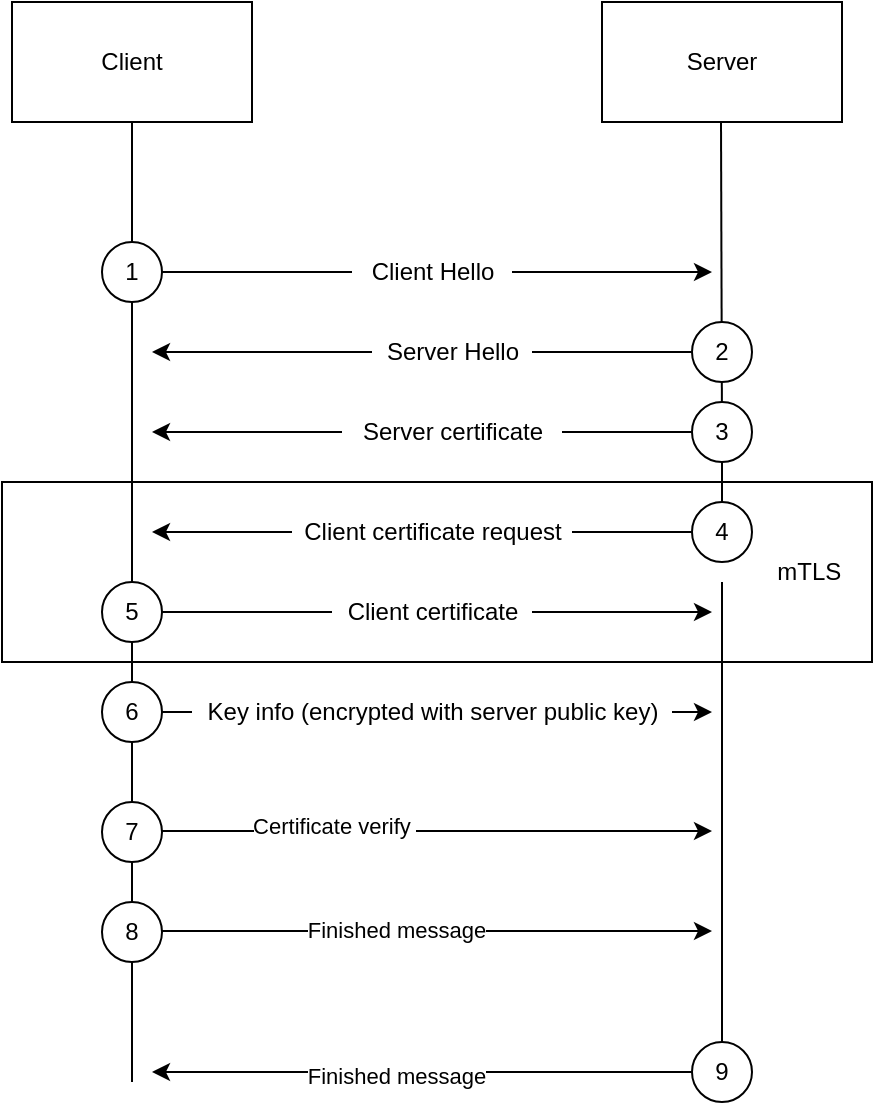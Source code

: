 <mxfile version="15.4.0" type="device"><diagram id="_IlkmuMmphyrSwepMUEq" name="Page-1"><mxGraphModel dx="1086" dy="966" grid="0" gridSize="10" guides="1" tooltips="1" connect="1" arrows="1" fold="1" page="1" pageScale="1" pageWidth="850" pageHeight="1100" math="0" shadow="0"><root><mxCell id="0"/><mxCell id="1" parent="0"/><mxCell id="yjSAMTGXJ29s8t_x0H3t-4" style="edgeStyle=none;rounded=0;orthogonalLoop=1;jettySize=auto;html=1;exitX=0.5;exitY=1;exitDx=0;exitDy=0;strokeColor=default;endArrow=none;endFill=0;startArrow=none;" edge="1" parent="1" source="yjSAMTGXJ29s8t_x0H3t-6"><mxGeometry relative="1" as="geometry"><mxPoint x="190" y="700" as="targetPoint"/></mxGeometry></mxCell><mxCell id="yjSAMTGXJ29s8t_x0H3t-2" value="Client" style="whiteSpace=wrap;html=1;" vertex="1" parent="1"><mxGeometry x="130" y="160" width="120" height="60" as="geometry"/></mxCell><mxCell id="yjSAMTGXJ29s8t_x0H3t-3" value="Server" style="whiteSpace=wrap;html=1;" vertex="1" parent="1"><mxGeometry x="425" y="160" width="120" height="60" as="geometry"/></mxCell><mxCell id="yjSAMTGXJ29s8t_x0H3t-5" style="edgeStyle=none;rounded=0;orthogonalLoop=1;jettySize=auto;html=1;exitX=0.5;exitY=1;exitDx=0;exitDy=0;strokeColor=default;endArrow=none;endFill=0;startArrow=none;" edge="1" parent="1" source="yjSAMTGXJ29s8t_x0H3t-19"><mxGeometry relative="1" as="geometry"><mxPoint x="485" y="700" as="targetPoint"/><mxPoint x="484.5" y="230" as="sourcePoint"/></mxGeometry></mxCell><mxCell id="yjSAMTGXJ29s8t_x0H3t-21" style="edgeStyle=none;rounded=0;orthogonalLoop=1;jettySize=auto;html=1;endArrow=classic;endFill=1;strokeColor=default;startArrow=none;" edge="1" parent="1" source="yjSAMTGXJ29s8t_x0H3t-29"><mxGeometry relative="1" as="geometry"><mxPoint x="480" y="295" as="targetPoint"/></mxGeometry></mxCell><mxCell id="yjSAMTGXJ29s8t_x0H3t-6" value="1" style="ellipse;whiteSpace=wrap;html=1;" vertex="1" parent="1"><mxGeometry x="175" y="280" width="30" height="30" as="geometry"/></mxCell><mxCell id="yjSAMTGXJ29s8t_x0H3t-7" value="" style="edgeStyle=none;rounded=0;orthogonalLoop=1;jettySize=auto;html=1;exitX=0.5;exitY=1;exitDx=0;exitDy=0;strokeColor=default;endArrow=none;endFill=0;" edge="1" parent="1" source="yjSAMTGXJ29s8t_x0H3t-2" target="yjSAMTGXJ29s8t_x0H3t-6"><mxGeometry relative="1" as="geometry"><mxPoint x="190" y="560" as="targetPoint"/><mxPoint x="190" y="220" as="sourcePoint"/></mxGeometry></mxCell><mxCell id="yjSAMTGXJ29s8t_x0H3t-22" style="edgeStyle=none;rounded=0;orthogonalLoop=1;jettySize=auto;html=1;endArrow=classic;endFill=1;strokeColor=default;startArrow=none;" edge="1" parent="1" source="yjSAMTGXJ29s8t_x0H3t-32"><mxGeometry relative="1" as="geometry"><mxPoint x="200" y="375" as="targetPoint"/></mxGeometry></mxCell><mxCell id="yjSAMTGXJ29s8t_x0H3t-8" value="3" style="ellipse;whiteSpace=wrap;html=1;" vertex="1" parent="1"><mxGeometry x="470" y="360" width="30" height="30" as="geometry"/></mxCell><mxCell id="yjSAMTGXJ29s8t_x0H3t-9" value="" style="edgeStyle=none;rounded=0;orthogonalLoop=1;jettySize=auto;html=1;exitX=0.5;exitY=1;exitDx=0;exitDy=0;strokeColor=default;endArrow=none;endFill=0;" edge="1" parent="1" target="yjSAMTGXJ29s8t_x0H3t-8"><mxGeometry relative="1" as="geometry"><mxPoint x="484.5" y="560" as="targetPoint"/><mxPoint x="484.5" y="220" as="sourcePoint"/></mxGeometry></mxCell><mxCell id="yjSAMTGXJ29s8t_x0H3t-24" style="edgeStyle=none;rounded=0;orthogonalLoop=1;jettySize=auto;html=1;endArrow=classic;endFill=1;strokeColor=default;startArrow=none;" edge="1" parent="1" source="yjSAMTGXJ29s8t_x0H3t-34"><mxGeometry relative="1" as="geometry"><mxPoint x="200" y="425" as="targetPoint"/></mxGeometry></mxCell><mxCell id="yjSAMTGXJ29s8t_x0H3t-10" value="4" style="ellipse;whiteSpace=wrap;html=1;" vertex="1" parent="1"><mxGeometry x="470" y="410" width="30" height="30" as="geometry"/></mxCell><mxCell id="yjSAMTGXJ29s8t_x0H3t-12" value="" style="edgeStyle=none;rounded=0;orthogonalLoop=1;jettySize=auto;html=1;exitX=0.5;exitY=1;exitDx=0;exitDy=0;strokeColor=default;endArrow=none;endFill=0;startArrow=none;" edge="1" parent="1" source="yjSAMTGXJ29s8t_x0H3t-8" target="yjSAMTGXJ29s8t_x0H3t-10"><mxGeometry relative="1" as="geometry"><mxPoint x="484.5" y="600" as="targetPoint"/><mxPoint x="485" y="390" as="sourcePoint"/></mxGeometry></mxCell><mxCell id="yjSAMTGXJ29s8t_x0H3t-23" style="edgeStyle=none;rounded=0;orthogonalLoop=1;jettySize=auto;html=1;exitX=1;exitY=0.5;exitDx=0;exitDy=0;endArrow=classic;endFill=1;strokeColor=default;startArrow=none;" edge="1" parent="1" source="yjSAMTGXJ29s8t_x0H3t-36"><mxGeometry relative="1" as="geometry"><mxPoint x="480" y="465" as="targetPoint"/></mxGeometry></mxCell><mxCell id="yjSAMTGXJ29s8t_x0H3t-13" value="5" style="ellipse;whiteSpace=wrap;html=1;" vertex="1" parent="1"><mxGeometry x="175" y="450" width="30" height="30" as="geometry"/></mxCell><mxCell id="yjSAMTGXJ29s8t_x0H3t-25" style="edgeStyle=none;rounded=0;orthogonalLoop=1;jettySize=auto;html=1;endArrow=classic;endFill=1;strokeColor=default;startArrow=none;" edge="1" parent="1" source="yjSAMTGXJ29s8t_x0H3t-38"><mxGeometry relative="1" as="geometry"><mxPoint x="480" y="515" as="targetPoint"/></mxGeometry></mxCell><mxCell id="yjSAMTGXJ29s8t_x0H3t-14" value="6" style="ellipse;whiteSpace=wrap;html=1;" vertex="1" parent="1"><mxGeometry x="175" y="500" width="30" height="30" as="geometry"/></mxCell><mxCell id="yjSAMTGXJ29s8t_x0H3t-15" value="" style="edgeStyle=none;rounded=0;orthogonalLoop=1;jettySize=auto;html=1;exitX=0.5;exitY=1;exitDx=0;exitDy=0;strokeColor=default;endArrow=none;endFill=0;startArrow=none;" edge="1" parent="1" source="yjSAMTGXJ29s8t_x0H3t-13" target="yjSAMTGXJ29s8t_x0H3t-14"><mxGeometry relative="1" as="geometry"><mxPoint x="189.5" y="690" as="targetPoint"/><mxPoint x="190" y="480" as="sourcePoint"/></mxGeometry></mxCell><mxCell id="yjSAMTGXJ29s8t_x0H3t-16" value="7" style="ellipse;whiteSpace=wrap;html=1;" vertex="1" parent="1"><mxGeometry x="175" y="560" width="30" height="30" as="geometry"/></mxCell><mxCell id="yjSAMTGXJ29s8t_x0H3t-17" value="8" style="ellipse;whiteSpace=wrap;html=1;" vertex="1" parent="1"><mxGeometry x="175" y="610" width="30" height="30" as="geometry"/></mxCell><mxCell id="yjSAMTGXJ29s8t_x0H3t-18" value="" style="edgeStyle=none;rounded=0;orthogonalLoop=1;jettySize=auto;html=1;exitX=0.5;exitY=1;exitDx=0;exitDy=0;strokeColor=default;endArrow=none;endFill=0;startArrow=none;" edge="1" parent="1" source="yjSAMTGXJ29s8t_x0H3t-16" target="yjSAMTGXJ29s8t_x0H3t-17"><mxGeometry relative="1" as="geometry"><mxPoint x="189.5" y="800" as="targetPoint"/><mxPoint x="190" y="590" as="sourcePoint"/></mxGeometry></mxCell><mxCell id="yjSAMTGXJ29s8t_x0H3t-19" value="9" style="ellipse;whiteSpace=wrap;html=1;" vertex="1" parent="1"><mxGeometry x="470" y="680" width="30" height="30" as="geometry"/></mxCell><mxCell id="yjSAMTGXJ29s8t_x0H3t-20" value="" style="edgeStyle=none;rounded=0;orthogonalLoop=1;jettySize=auto;html=1;exitX=0.5;exitY=1;exitDx=0;exitDy=0;strokeColor=default;endArrow=none;endFill=0;startArrow=none;" edge="1" parent="1" target="yjSAMTGXJ29s8t_x0H3t-19"><mxGeometry relative="1" as="geometry"><mxPoint x="485" y="740" as="targetPoint"/><mxPoint x="485" y="450" as="sourcePoint"/></mxGeometry></mxCell><mxCell id="yjSAMTGXJ29s8t_x0H3t-26" style="edgeStyle=none;rounded=0;orthogonalLoop=1;jettySize=auto;html=1;endArrow=classic;endFill=1;strokeColor=default;" edge="1" parent="1"><mxGeometry relative="1" as="geometry"><mxPoint x="480" y="574.5" as="targetPoint"/><mxPoint x="205" y="574.5" as="sourcePoint"/></mxGeometry></mxCell><mxCell id="yjSAMTGXJ29s8t_x0H3t-40" value="Certificate verify&amp;nbsp;" style="edgeLabel;html=1;align=center;verticalAlign=middle;resizable=0;points=[];" vertex="1" connectable="0" parent="yjSAMTGXJ29s8t_x0H3t-26"><mxGeometry x="-0.374" y="4" relative="1" as="geometry"><mxPoint y="1" as="offset"/></mxGeometry></mxCell><mxCell id="yjSAMTGXJ29s8t_x0H3t-27" style="edgeStyle=none;rounded=0;orthogonalLoop=1;jettySize=auto;html=1;endArrow=classic;endFill=1;strokeColor=default;" edge="1" parent="1"><mxGeometry relative="1" as="geometry"><mxPoint x="480" y="624.5" as="targetPoint"/><mxPoint x="205" y="624.5" as="sourcePoint"/></mxGeometry></mxCell><mxCell id="yjSAMTGXJ29s8t_x0H3t-41" value="Finished message" style="edgeLabel;html=1;align=center;verticalAlign=middle;resizable=0;points=[];" vertex="1" connectable="0" parent="yjSAMTGXJ29s8t_x0H3t-27"><mxGeometry x="-0.149" y="2" relative="1" as="geometry"><mxPoint y="1" as="offset"/></mxGeometry></mxCell><mxCell id="yjSAMTGXJ29s8t_x0H3t-28" style="edgeStyle=none;rounded=0;orthogonalLoop=1;jettySize=auto;html=1;endArrow=classic;endFill=1;strokeColor=default;exitX=0;exitY=0.5;exitDx=0;exitDy=0;" edge="1" parent="1" source="yjSAMTGXJ29s8t_x0H3t-19"><mxGeometry relative="1" as="geometry"><mxPoint x="200" y="695" as="targetPoint"/><mxPoint x="215" y="634.5" as="sourcePoint"/></mxGeometry></mxCell><mxCell id="yjSAMTGXJ29s8t_x0H3t-42" value="Finished message" style="edgeLabel;html=1;align=center;verticalAlign=middle;resizable=0;points=[];" vertex="1" connectable="0" parent="yjSAMTGXJ29s8t_x0H3t-28"><mxGeometry x="0.096" y="2" relative="1" as="geometry"><mxPoint as="offset"/></mxGeometry></mxCell><mxCell id="yjSAMTGXJ29s8t_x0H3t-29" value="Client Hello" style="text;html=1;resizable=0;autosize=1;align=center;verticalAlign=middle;points=[];fillColor=none;strokeColor=none;rounded=0;" vertex="1" parent="1"><mxGeometry x="300" y="285" width="80" height="20" as="geometry"/></mxCell><mxCell id="yjSAMTGXJ29s8t_x0H3t-31" value="" style="edgeStyle=none;rounded=0;orthogonalLoop=1;jettySize=auto;html=1;endArrow=none;endFill=1;strokeColor=default;" edge="1" parent="1" source="yjSAMTGXJ29s8t_x0H3t-6" target="yjSAMTGXJ29s8t_x0H3t-29"><mxGeometry relative="1" as="geometry"><mxPoint x="480" y="295" as="targetPoint"/><mxPoint x="205" y="295" as="sourcePoint"/></mxGeometry></mxCell><mxCell id="yjSAMTGXJ29s8t_x0H3t-32" value="Server certificate" style="text;html=1;resizable=0;autosize=1;align=center;verticalAlign=middle;points=[];fillColor=none;strokeColor=none;rounded=0;" vertex="1" parent="1"><mxGeometry x="295" y="365" width="110" height="20" as="geometry"/></mxCell><mxCell id="yjSAMTGXJ29s8t_x0H3t-33" value="" style="edgeStyle=none;rounded=0;orthogonalLoop=1;jettySize=auto;html=1;endArrow=none;endFill=1;strokeColor=default;" edge="1" parent="1" source="yjSAMTGXJ29s8t_x0H3t-8" target="yjSAMTGXJ29s8t_x0H3t-32"><mxGeometry relative="1" as="geometry"><mxPoint x="200" y="375" as="targetPoint"/><mxPoint x="470" y="375" as="sourcePoint"/></mxGeometry></mxCell><mxCell id="yjSAMTGXJ29s8t_x0H3t-34" value="Client certificate request" style="text;html=1;resizable=0;autosize=1;align=center;verticalAlign=middle;points=[];fillColor=none;strokeColor=none;rounded=0;" vertex="1" parent="1"><mxGeometry x="270" y="415" width="140" height="20" as="geometry"/></mxCell><mxCell id="yjSAMTGXJ29s8t_x0H3t-35" value="" style="edgeStyle=none;rounded=0;orthogonalLoop=1;jettySize=auto;html=1;endArrow=none;endFill=1;strokeColor=default;" edge="1" parent="1" source="yjSAMTGXJ29s8t_x0H3t-10" target="yjSAMTGXJ29s8t_x0H3t-34"><mxGeometry relative="1" as="geometry"><mxPoint x="200" y="425" as="targetPoint"/><mxPoint x="470" y="425" as="sourcePoint"/></mxGeometry></mxCell><mxCell id="yjSAMTGXJ29s8t_x0H3t-36" value="Client certificate" style="text;html=1;resizable=0;autosize=1;align=center;verticalAlign=middle;points=[];fillColor=none;strokeColor=none;rounded=0;" vertex="1" parent="1"><mxGeometry x="290" y="455" width="100" height="20" as="geometry"/></mxCell><mxCell id="yjSAMTGXJ29s8t_x0H3t-37" value="" style="edgeStyle=none;rounded=0;orthogonalLoop=1;jettySize=auto;html=1;exitX=1;exitY=0.5;exitDx=0;exitDy=0;endArrow=none;endFill=1;strokeColor=default;" edge="1" parent="1" source="yjSAMTGXJ29s8t_x0H3t-13" target="yjSAMTGXJ29s8t_x0H3t-36"><mxGeometry relative="1" as="geometry"><mxPoint x="480" y="465" as="targetPoint"/><mxPoint x="205" y="465" as="sourcePoint"/></mxGeometry></mxCell><mxCell id="yjSAMTGXJ29s8t_x0H3t-38" value="Key info (encrypted with server public key)" style="text;html=1;resizable=0;autosize=1;align=center;verticalAlign=middle;points=[];fillColor=none;strokeColor=none;rounded=0;" vertex="1" parent="1"><mxGeometry x="220" y="505" width="240" height="20" as="geometry"/></mxCell><mxCell id="yjSAMTGXJ29s8t_x0H3t-39" value="" style="edgeStyle=none;rounded=0;orthogonalLoop=1;jettySize=auto;html=1;endArrow=none;endFill=1;strokeColor=default;" edge="1" parent="1" source="yjSAMTGXJ29s8t_x0H3t-14" target="yjSAMTGXJ29s8t_x0H3t-38"><mxGeometry relative="1" as="geometry"><mxPoint x="480" y="515" as="targetPoint"/><mxPoint x="205" y="515" as="sourcePoint"/></mxGeometry></mxCell><mxCell id="yjSAMTGXJ29s8t_x0H3t-43" style="edgeStyle=none;rounded=0;orthogonalLoop=1;jettySize=auto;html=1;endArrow=classic;endFill=1;strokeColor=default;startArrow=none;" edge="1" parent="1" source="yjSAMTGXJ29s8t_x0H3t-45"><mxGeometry relative="1" as="geometry"><mxPoint x="200" y="335" as="targetPoint"/></mxGeometry></mxCell><mxCell id="yjSAMTGXJ29s8t_x0H3t-44" value="2" style="ellipse;whiteSpace=wrap;html=1;" vertex="1" parent="1"><mxGeometry x="470" y="320" width="30" height="30" as="geometry"/></mxCell><mxCell id="yjSAMTGXJ29s8t_x0H3t-45" value="Server Hello" style="text;html=1;resizable=0;autosize=1;align=center;verticalAlign=middle;points=[];fillColor=none;strokeColor=none;rounded=0;" vertex="1" parent="1"><mxGeometry x="310" y="325" width="80" height="20" as="geometry"/></mxCell><mxCell id="yjSAMTGXJ29s8t_x0H3t-46" value="" style="edgeStyle=none;rounded=0;orthogonalLoop=1;jettySize=auto;html=1;endArrow=none;endFill=1;strokeColor=default;" edge="1" parent="1" source="yjSAMTGXJ29s8t_x0H3t-44" target="yjSAMTGXJ29s8t_x0H3t-45"><mxGeometry relative="1" as="geometry"><mxPoint x="200" y="335" as="targetPoint"/><mxPoint x="470" y="335" as="sourcePoint"/></mxGeometry></mxCell><mxCell id="yjSAMTGXJ29s8t_x0H3t-47" value="mTLS&amp;nbsp; &amp;nbsp;&amp;nbsp;" style="whiteSpace=wrap;html=1;align=right;fillColor=none;" vertex="1" parent="1"><mxGeometry x="125" y="400" width="435" height="90" as="geometry"/></mxCell></root></mxGraphModel></diagram></mxfile>